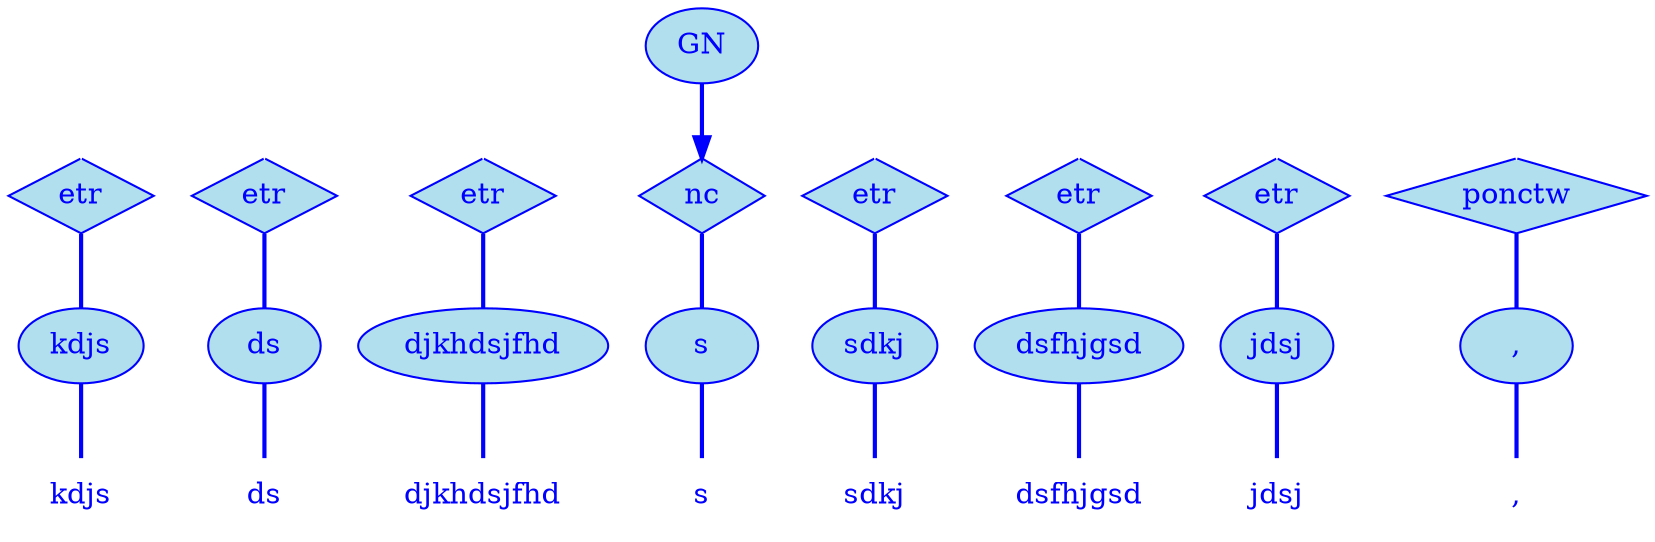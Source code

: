 digraph g {
	graph [bb="0,0,720,252"];
	node [label="\N"];
	graph [_draw_="c 5 -white C 5 -white P 4 0 0 0 252 720 252 720 0 ",
		xdotversion="1.2"];
	"mc1s1_t1#token84" [label=kdjs, shape=plaintext, fillcolor=lightblue2, fontcolor=blue, pos="30,18", width="0.75", height="0.50", _ldraw_="F 14.000000 11 -Times-Roman c 4 -blue T 30 13 0 27 4 -kdjs "];
	"mc1s1_W1#wordmc1s1_t1#token" [label=kdjs, shape=ellipse, fillcolor=lightblue2, fontcolor=blue, pos="30,90", width="0.83", height="0.50", color=blue, style=filled, _draw_="S 6 -filled c 4 -blue C 10 -lightblue2 E 30 90 30 18 ", _ldraw_="F 14.000000 11 -Times-Roman c 4 -blue T 30 85 0 27 4 -kdjs "];
	"mc1s1_P11#pos" [label=etr, shape=diamond, fillcolor=lightblue2, fontcolor=blue, pos="30,162", width="0.75", height="0.50", color=blue, style=filled, _draw_="S 6 -filled c 4 -blue C 10 -lightblue2 P 4 30 180 3 162 30 144 57 162 ", _ldraw_="F 14.000000 11 -Times-Roman c 4 -blue T 30 157 0 20 3 -etr "];
	"mc1s1_t3#token87" [label=ds, shape=plaintext, fillcolor=lightblue2, fontcolor=blue, pos="105,18", width="0.75", height="0.50", _ldraw_="F 14.000000 11 -Times-Roman c 4 -blue T 105 13 0 15 2 -ds "];
	"mc1s1_W2#wordmc1s1_t3#token" [label=ds, shape=ellipse, fillcolor=lightblue2, fontcolor=blue, pos="105,90", width="0.75", height="0.50", color=blue, style=filled, _draw_="S 6 -filled c 4 -blue C 10 -lightblue2 E 105 90 27 18 ", _ldraw_="F 14.000000 11 -Times-Roman c 4 -blue T 105 85 0 15 2 -ds "];
	"mc1s1_P36#pos" [label=etr, shape=diamond, fillcolor=lightblue2, fontcolor=blue, pos="105,162", width="0.75", height="0.50", color=blue, style=filled, _draw_="S 6 -filled c 4 -blue C 10 -lightblue2 P 4 105 180 78 162 105 144 132 162 ", _ldraw_="F 14.000000 11 -Times-Roman c 4 -blue T 105 157 0 20 3 -etr "];
	"mc1s1_t5#token78" [label=djkhdsjfhd, shape=plaintext, fillcolor=lightblue2, fontcolor=blue, pos="210,18", width="1.19", height="0.50", _ldraw_="F 14.000000 11 -Times-Roman c 4 -blue T 210 13 0 70 10 -djkhdsjfhd "];
	"mc1s1_W3#wordmc1s1_t5#token" [label=djkhdsjfhd, shape=ellipse, fillcolor=lightblue2, fontcolor=blue, pos="210,90", width="1.67", height="0.50", color=blue, style=filled, _draw_="S 6 -filled c 4 -blue C 10 -lightblue2 E 210 90 60 18 ", _ldraw_="F 14.000000 11 -Times-Roman c 4 -blue T 210 85 0 70 10 -djkhdsjfhd "];
	"mc1s1_P61#pos" [label=etr, shape=diamond, fillcolor=lightblue2, fontcolor=blue, pos="210,162", width="0.75", height="0.50", color=blue, style=filled, _draw_="S 6 -filled c 4 -blue C 10 -lightblue2 P 4 210 180 183 162 210 144 237 162 ", _ldraw_="F 14.000000 11 -Times-Roman c 4 -blue T 210 157 0 20 3 -etr "];
	"mc1s1_t7#token16" [label=s, shape=plaintext, fillcolor=lightblue2, fontcolor=blue, pos="315,18", width="0.75", height="0.50", _ldraw_="F 14.000000 11 -Times-Roman c 4 -blue T 315 13 0 7 1 -s "];
	"mc1s1_W4#wordmc1s1_t7#token" [label=s, shape=ellipse, fillcolor=lightblue2, fontcolor=blue, pos="315,90", width="0.75", height="0.50", color=blue, style=filled, _draw_="S 6 -filled c 4 -blue C 10 -lightblue2 E 315 90 27 18 ", _ldraw_="F 14.000000 11 -Times-Roman c 4 -blue T 315 85 0 7 1 -s "];
	"mc1s1_P76L1#pos" [label=nc, shape=diamond, fillcolor=lightblue2, fontcolor=blue, pos="315,162", width="0.75", height="0.50", color=blue, style=filled, _draw_="S 6 -filled c 4 -blue C 10 -lightblue2 P 4 315 180 288 162 315 144 342 162 ", _ldraw_="F 14.000000 11 -Times-Roman c 4 -blue T 315 157 0 16 2 -nc "];
	"mc1s1_chk0#chunk" [label=GN, fillcolor=lightblue2, fontcolor=blue, pos="315,234", width="0.75", height="0.50", color=blue, style=filled, arrowhead=doubleoctagon, _draw_="S 6 -filled c 4 -blue C 10 -lightblue2 E 315 234 27 18 ", _ldraw_="F 14.000000 11 -Times-Roman c 4 -blue T 315 229 0 22 2 -GN "];
	"mc1s1_t9#token94" [label=sdkj, shape=plaintext, fillcolor=lightblue2, fontcolor=blue, pos="390,18", width="0.75", height="0.50", _ldraw_="F 14.000000 11 -Times-Roman c 4 -blue T 390 13 0 27 4 -sdkj "];
	"mc1s1_W5#wordmc1s1_t9#token" [label=sdkj, shape=ellipse, fillcolor=lightblue2, fontcolor=blue, pos="390,90", width="0.83", height="0.50", color=blue, style=filled, _draw_="S 6 -filled c 4 -blue C 10 -lightblue2 E 390 90 30 18 ", _ldraw_="F 14.000000 11 -Times-Roman c 4 -blue T 390 85 0 27 4 -sdkj "];
	"mc1s1_P87#pos" [label=etr, shape=diamond, fillcolor=lightblue2, fontcolor=blue, pos="390,162", width="0.75", height="0.50", color=blue, style=filled, _draw_="S 6 -filled c 4 -blue C 10 -lightblue2 P 4 390 180 363 162 390 144 417 162 ", _ldraw_="F 14.000000 11 -Times-Roman c 4 -blue T 390 157 0 20 3 -etr "];
	"mc1s1_t11#token36" [label=dsfhjgsd, shape=plaintext, fillcolor=lightblue2, fontcolor=blue, pos="488,18", width="1.00", height="0.50", _ldraw_="F 14.000000 11 -Times-Roman c 4 -blue T 488 13 0 56 8 -dsfhjgsd "];
	"mc1s1_W6#wordmc1s1_t11#token" [label=dsfhjgsd, shape=ellipse, fillcolor=lightblue2, fontcolor=blue, pos="488,90", width="1.39", height="0.50", color=blue, style=filled, _draw_="S 6 -filled c 4 -blue C 10 -lightblue2 E 488 90 50 18 ", _ldraw_="F 14.000000 11 -Times-Roman c 4 -blue T 488 85 0 56 8 -dsfhjgsd "];
	"mc1s1_P112#pos" [label=etr, shape=diamond, fillcolor=lightblue2, fontcolor=blue, pos="488,162", width="0.75", height="0.50", color=blue, style=filled, _draw_="S 6 -filled c 4 -blue C 10 -lightblue2 P 4 488 180 461 162 488 144 515 162 ", _ldraw_="F 14.000000 11 -Times-Roman c 4 -blue T 488 157 0 20 3 -etr "];
	"mc1s1_t13#token87" [label=jdsj, shape=plaintext, fillcolor=lightblue2, fontcolor=blue, pos="583,18", width="0.75", height="0.50", _ldraw_="F 14.000000 11 -Times-Roman c 4 -blue T 583 13 0 23 4 -jdsj "];
	"mc1s1_W7#wordmc1s1_t13#token" [label=jdsj, shape=ellipse, fillcolor=lightblue2, fontcolor=blue, pos="583,90", width="0.75", height="0.50", color=blue, style=filled, _draw_="S 6 -filled c 4 -blue C 10 -lightblue2 E 583 90 27 18 ", _ldraw_="F 14.000000 11 -Times-Roman c 4 -blue T 583 85 0 23 4 -jdsj "];
	"mc1s1_P137#pos" [label=etr, shape=diamond, fillcolor=lightblue2, fontcolor=blue, pos="583,162", width="0.75", height="0.50", color=blue, style=filled, _draw_="S 6 -filled c 4 -blue C 10 -lightblue2 P 4 583 180 556 162 583 144 610 162 ", _ldraw_="F 14.000000 11 -Times-Roman c 4 -blue T 583 157 0 20 3 -etr "];
	"mc1s1_t15#token93" [label=",", shape=plaintext, fillcolor=lightblue2, fontcolor=blue, pos="674,18", width="0.75", height="0.50", _ldraw_="F 14.000000 11 -Times-Roman c 4 -blue T 674 13 0 5 1 -, "];
	"mc1s1_W8#wordmc1s1_t15#token" [label=",", shape=ellipse, fillcolor=lightblue2, fontcolor=blue, pos="674,90", width="0.75", height="0.50", color=blue, style=filled, _draw_="S 6 -filled c 4 -blue C 10 -lightblue2 E 674 90 27 18 ", _ldraw_="F 14.000000 11 -Times-Roman c 4 -blue T 674 85 0 5 1 -, "];
	"mc1s1_P152L1#pos" [label=ponctw, shape=diamond, fillcolor=lightblue2, fontcolor=blue, pos="674,162", width="1.28", height="0.50", color=blue, style=filled, _draw_="S 6 -filled c 4 -blue C 10 -lightblue2 P 4 674 180 628 162 674 144 720 162 ", _ldraw_="F 14.000000 11 -Times-Roman c 4 -blue T 674 157 0 51 6 -ponctw "];
	"mc1s1_P11#pos#empty" [shape=point, fillcolor=white, fontcolor=white, pos="30,234", width="0.06", height="0.06", color=white, size=2, _draw_="S 6 -filled c 5 -white C 5 -white E 30 234 2 2 "];
	"mc1s1_P36#pos#empty" [shape=point, fillcolor=white, fontcolor=white, pos="105,234", width="0.06", height="0.06", color=white, size=2, _draw_="S 6 -filled c 5 -white C 5 -white E 105 234 2 2 "];
	"mc1s1_P61#pos#empty" [shape=point, fillcolor=white, fontcolor=white, pos="210,234", width="0.06", height="0.06", color=white, size=2, _draw_="S 6 -filled c 5 -white C 5 -white E 210 234 2 2 "];
	"mc1s1_P87#pos#empty" [shape=point, fillcolor=white, fontcolor=white, pos="390,234", width="0.06", height="0.06", color=white, size=2, _draw_="S 6 -filled c 5 -white C 5 -white E 390 234 2 2 "];
	"mc1s1_P112#pos#empty" [shape=point, fillcolor=white, fontcolor=white, pos="488,234", width="0.06", height="0.06", color=white, size=2, _draw_="S 6 -filled c 5 -white C 5 -white E 488 234 2 2 "];
	"mc1s1_P137#pos#empty" [shape=point, fillcolor=white, fontcolor=white, pos="583,234", width="0.06", height="0.06", color=white, size=2, _draw_="S 6 -filled c 5 -white C 5 -white E 583 234 2 2 "];
	"mc1s1_P152L1#pos#empty" [shape=point, fillcolor=white, fontcolor=white, pos="674,234", width="0.06", height="0.06", color=white, size=2, _draw_="S 6 -filled c 5 -white C 5 -white E 674 234 2 2 "];
	"mc1s1_W1#wordmc1s1_t1#token" -> "mc1s1_t1#token84" [arrowhead=none, color=blue, fontcolor=blue, style=bold, minlen=1, pos="30,72 30,61 30,47 30,36", _draw_="S 4 -bold c 4 -blue B 4 30 72 30 61 30 47 30 36 "];
	"mc1s1_P11#pos" -> "mc1s1_W1#wordmc1s1_t1#token" [arrowhead=none, color=blue, fontcolor=blue, style=bold, minlen=1, pos="30,144 30,133 30,119 30,108", _draw_="S 4 -bold c 4 -blue B 4 30 144 30 133 30 119 30 108 "];
	"mc1s1_W2#wordmc1s1_t3#token" -> "mc1s1_t3#token87" [arrowhead=none, color=blue, fontcolor=blue, style=bold, minlen=1, pos="105,72 105,61 105,47 105,36", _draw_="S 4 -bold c 4 -blue B 4 105 72 105 61 105 47 105 36 "];
	"mc1s1_P36#pos" -> "mc1s1_W2#wordmc1s1_t3#token" [arrowhead=none, color=blue, fontcolor=blue, style=bold, minlen=1, pos="105,144 105,133 105,119 105,108", _draw_="S 4 -bold c 4 -blue B 4 105 144 105 133 105 119 105 108 "];
	"mc1s1_W3#wordmc1s1_t5#token" -> "mc1s1_t5#token78" [arrowhead=none, color=blue, fontcolor=blue, style=bold, minlen=1, pos="210,72 210,61 210,47 210,36", _draw_="S 4 -bold c 4 -blue B 4 210 72 210 61 210 47 210 36 "];
	"mc1s1_P61#pos" -> "mc1s1_W3#wordmc1s1_t5#token" [arrowhead=none, color=blue, fontcolor=blue, style=bold, minlen=1, pos="210,144 210,133 210,119 210,108", _draw_="S 4 -bold c 4 -blue B 4 210 144 210 133 210 119 210 108 "];
	"mc1s1_W4#wordmc1s1_t7#token" -> "mc1s1_t7#token16" [arrowhead=none, color=blue, fontcolor=blue, style=bold, minlen=1, pos="315,72 315,61 315,47 315,36", _draw_="S 4 -bold c 4 -blue B 4 315 72 315 61 315 47 315 36 "];
	"mc1s1_P76L1#pos" -> "mc1s1_W4#wordmc1s1_t7#token" [arrowhead=none, color=blue, fontcolor=blue, style=bold, minlen=1, pos="315,144 315,133 315,119 315,108", _draw_="S 4 -bold c 4 -blue B 4 315 144 315 133 315 119 315 108 "];
	"mc1s1_chk0#chunk" -> "mc1s1_P76L1#pos" [color=blue, fontcolor=blue, style=bold, minlen=1, pos="e,315,180 315,216 315,208 315,199 315,190", shape=normal, _draw_="S 4 -bold c 4 -blue B 4 315 216 315 208 315 199 315 190 ", _hdraw_="S 5 -solid S 15 -setlinewidth(1) c 4 -blue C 4 -blue P 3 319 190 315 180 312 190 "];
	"mc1s1_W5#wordmc1s1_t9#token" -> "mc1s1_t9#token94" [arrowhead=none, color=blue, fontcolor=blue, style=bold, minlen=1, pos="390,72 390,61 390,47 390,36", _draw_="S 4 -bold c 4 -blue B 4 390 72 390 61 390 47 390 36 "];
	"mc1s1_P87#pos" -> "mc1s1_W5#wordmc1s1_t9#token" [arrowhead=none, color=blue, fontcolor=blue, style=bold, minlen=1, pos="390,144 390,133 390,119 390,108", _draw_="S 4 -bold c 4 -blue B 4 390 144 390 133 390 119 390 108 "];
	"mc1s1_W6#wordmc1s1_t11#token" -> "mc1s1_t11#token36" [arrowhead=none, color=blue, fontcolor=blue, style=bold, minlen=1, pos="488,72 488,61 488,47 488,36", _draw_="S 4 -bold c 4 -blue B 4 488 72 488 61 488 47 488 36 "];
	"mc1s1_P112#pos" -> "mc1s1_W6#wordmc1s1_t11#token" [arrowhead=none, color=blue, fontcolor=blue, style=bold, minlen=1, pos="488,144 488,133 488,119 488,108", _draw_="S 4 -bold c 4 -blue B 4 488 144 488 133 488 119 488 108 "];
	"mc1s1_W7#wordmc1s1_t13#token" -> "mc1s1_t13#token87" [arrowhead=none, color=blue, fontcolor=blue, style=bold, minlen=1, pos="583,72 583,61 583,47 583,36", _draw_="S 4 -bold c 4 -blue B 4 583 72 583 61 583 47 583 36 "];
	"mc1s1_P137#pos" -> "mc1s1_W7#wordmc1s1_t13#token" [arrowhead=none, color=blue, fontcolor=blue, style=bold, minlen=1, pos="583,144 583,133 583,119 583,108", _draw_="S 4 -bold c 4 -blue B 4 583 144 583 133 583 119 583 108 "];
	"mc1s1_W8#wordmc1s1_t15#token" -> "mc1s1_t15#token93" [arrowhead=none, color=blue, fontcolor=blue, style=bold, minlen=1, pos="674,72 674,61 674,47 674,36", _draw_="S 4 -bold c 4 -blue B 4 674 72 674 61 674 47 674 36 "];
	"mc1s1_P152L1#pos" -> "mc1s1_W8#wordmc1s1_t15#token" [arrowhead=none, color=blue, fontcolor=blue, style=bold, minlen=1, pos="674,144 674,133 674,119 674,108", _draw_="S 4 -bold c 4 -blue B 4 674 144 674 133 674 119 674 108 "];
	"mc1s1_P11#pos#empty" -> "mc1s1_P11#pos" [color=white, fontcolor=white, minlen=1, pos="e,30,180 30,232 30,225 30,207 30,190", shape=none, _draw_="c 5 -white B 4 30 232 30 225 30 207 30 190 ", _hdraw_="S 5 -solid S 15 -setlinewidth(1) c 5 -white C 5 -white P 3 34 190 30 180 27 190 "];
	"mc1s1_P36#pos#empty" -> "mc1s1_P36#pos" [color=white, fontcolor=white, minlen=1, pos="e,105,180 105,232 105,225 105,207 105,190", shape=none, _draw_="c 5 -white B 4 105 232 105 225 105 207 105 190 ", _hdraw_="S 5 -solid S 15 -setlinewidth(1) c 5 -white C 5 -white P 3 109 190 105 180 102 190 "];
	"mc1s1_P61#pos#empty" -> "mc1s1_P61#pos" [color=white, fontcolor=white, minlen=1, pos="e,210,180 210,232 210,225 210,207 210,190", shape=none, _draw_="c 5 -white B 4 210 232 210 225 210 207 210 190 ", _hdraw_="S 5 -solid S 15 -setlinewidth(1) c 5 -white C 5 -white P 3 214 190 210 180 207 190 "];
	"mc1s1_P87#pos#empty" -> "mc1s1_P87#pos" [color=white, fontcolor=white, minlen=1, pos="e,390,180 390,232 390,225 390,207 390,190", shape=none, _draw_="c 5 -white B 4 390 232 390 225 390 207 390 190 ", _hdraw_="S 5 -solid S 15 -setlinewidth(1) c 5 -white C 5 -white P 3 394 190 390 180 387 190 "];
	"mc1s1_P112#pos#empty" -> "mc1s1_P112#pos" [color=white, fontcolor=white, minlen=1, pos="e,488,180 488,232 488,225 488,207 488,190", shape=none, _draw_="c 5 -white B 4 488 232 488 225 488 207 488 190 ", _hdraw_="S 5 -solid S 15 -setlinewidth(1) c 5 -white C 5 -white P 3 492 190 488 180 485 190 "];
	"mc1s1_P137#pos#empty" -> "mc1s1_P137#pos" [color=white, fontcolor=white, minlen=1, pos="e,583,180 583,232 583,225 583,207 583,190", shape=none, _draw_="c 5 -white B 4 583 232 583 225 583 207 583 190 ", _hdraw_="S 5 -solid S 15 -setlinewidth(1) c 5 -white C 5 -white P 3 587 190 583 180 580 190 "];
	"mc1s1_P152L1#pos#empty" -> "mc1s1_P152L1#pos" [color=white, fontcolor=white, minlen=1, pos="e,674,180 674,232 674,225 674,207 674,190", shape=none, _draw_="c 5 -white B 4 674 232 674 225 674 207 674 190 ", _hdraw_="S 5 -solid S 15 -setlinewidth(1) c 5 -white C 5 -white P 3 678 190 674 180 671 190 "];
}
